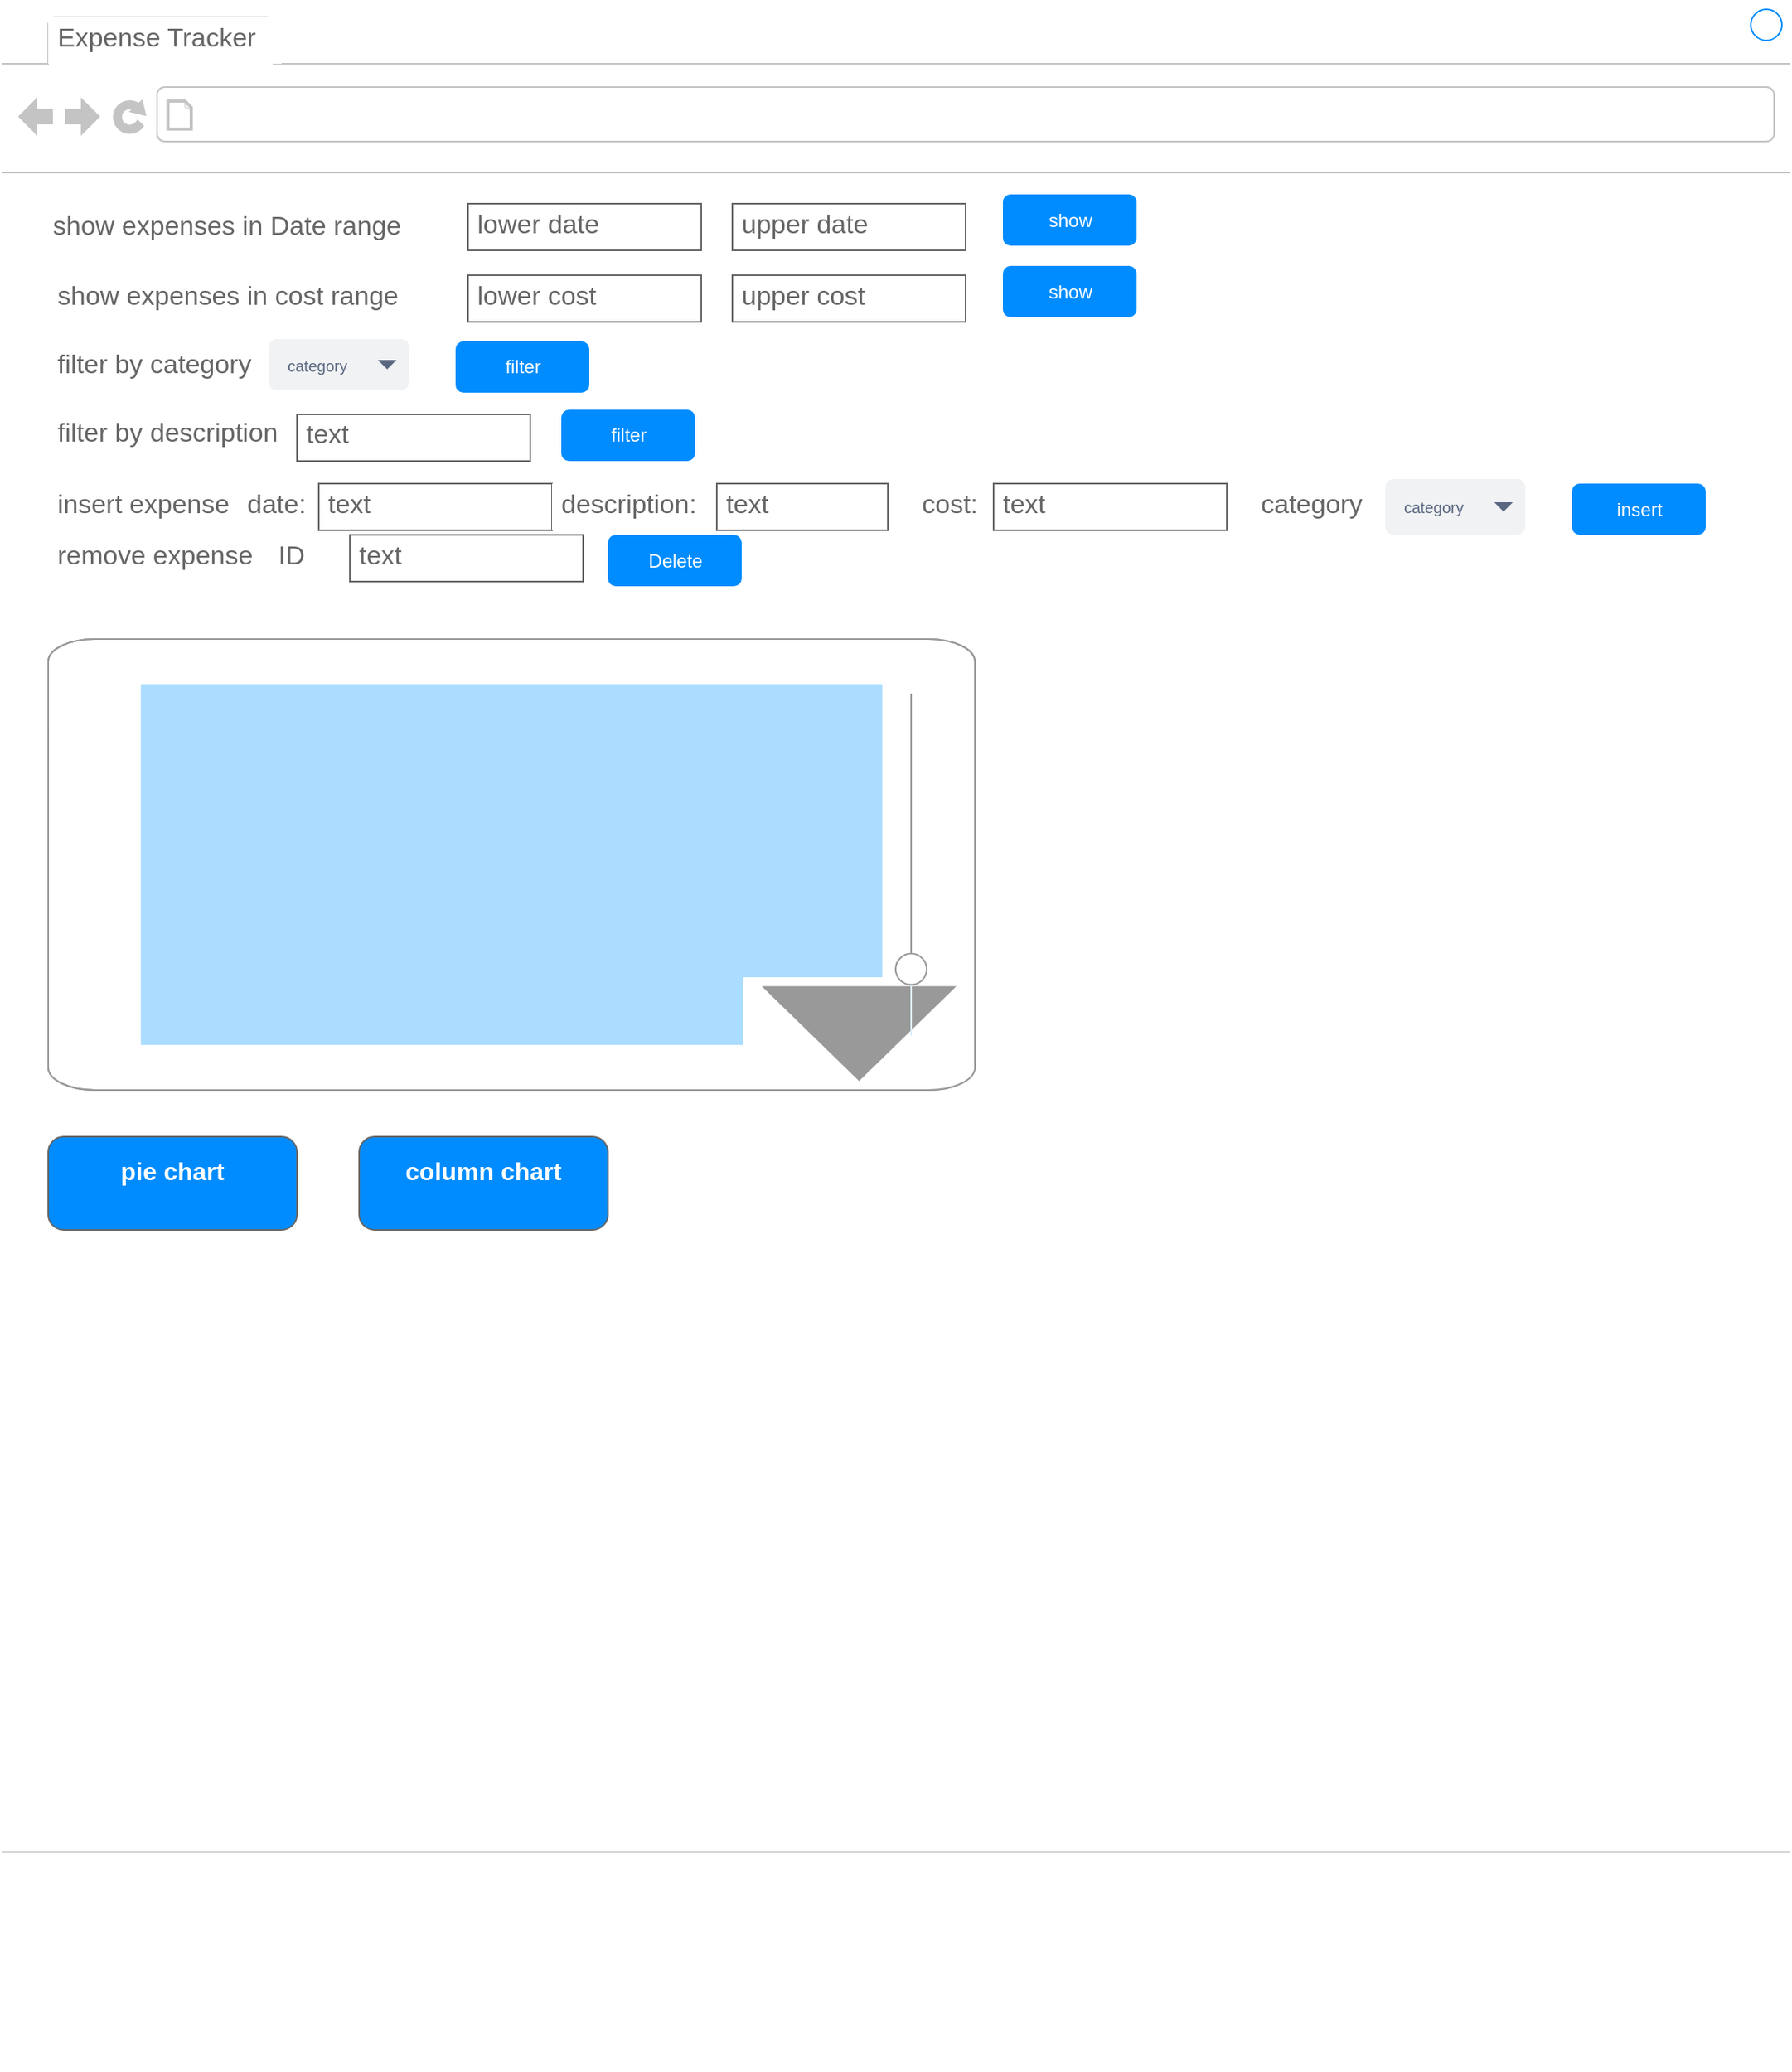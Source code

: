 <mxfile version="24.7.10">
  <diagram id="piDafpqhtRUU5qUU-vj8" name="Page-1">
    <mxGraphModel dx="1313" dy="706" grid="1" gridSize="10" guides="1" tooltips="1" connect="1" arrows="1" fold="1" page="1" pageScale="1" pageWidth="827" pageHeight="1169" math="0" shadow="0">
      <root>
        <mxCell id="0" />
        <mxCell id="1" parent="0" />
        <mxCell id="8962rQQDY3VNNf6We3Pp-1" value="" style="strokeWidth=1;shadow=0;dashed=0;align=center;html=1;shape=mxgraph.mockup.containers.browserWindow;rSize=0;strokeColor2=#008cff;strokeColor3=#c4c4c4;mainText=,;recursiveResize=0;strokeColor=#FFFFFF;fontColor=#FFFFFF;" parent="1" vertex="1">
          <mxGeometry x="10" y="10" width="1150" height="1330" as="geometry" />
        </mxCell>
        <mxCell id="8962rQQDY3VNNf6We3Pp-8" value="category" style="rounded=1;fillColor=#F1F2F4;strokeColor=none;html=1;fontColor=#596780;align=left;fontSize=10;spacingLeft=10" parent="8962rQQDY3VNNf6We3Pp-1" vertex="1">
          <mxGeometry x="172" y="217" width="90" height="33" as="geometry" />
        </mxCell>
        <mxCell id="8962rQQDY3VNNf6We3Pp-9" value="" style="shape=triangle;direction=south;fillColor=#596780;strokeColor=none;html=1" parent="8962rQQDY3VNNf6We3Pp-8" vertex="1">
          <mxGeometry x="1" y="0.5" width="12" height="6" relative="1" as="geometry">
            <mxPoint x="-20" y="-3" as="offset" />
          </mxGeometry>
        </mxCell>
        <mxCell id="8962rQQDY3VNNf6We3Pp-10" value="category" style="rounded=1;fillColor=#F1F2F4;strokeColor=none;html=1;fontColor=#596780;align=left;fontSize=10;spacingLeft=10" parent="8962rQQDY3VNNf6We3Pp-1" vertex="1">
          <mxGeometry x="890" y="307" width="90" height="36" as="geometry" />
        </mxCell>
        <mxCell id="8962rQQDY3VNNf6We3Pp-11" value="" style="shape=triangle;direction=south;fillColor=#596780;strokeColor=none;html=1" parent="8962rQQDY3VNNf6We3Pp-10" vertex="1">
          <mxGeometry x="1" y="0.5" width="12" height="6" relative="1" as="geometry">
            <mxPoint x="-20" y="-3" as="offset" />
          </mxGeometry>
        </mxCell>
        <mxCell id="8962rQQDY3VNNf6We3Pp-27" value="" style="strokeWidth=1;shadow=0;dashed=0;align=center;html=1;shape=mxgraph.mockup.buttons.multiButton;fillColor=#008cff;strokeColor=#666666;mainText=;subText=;fontSize=13;fontColor=#0066CC;" parent="8962rQQDY3VNNf6We3Pp-1" vertex="1">
          <mxGeometry x="30" y="730" width="160" height="60" as="geometry" />
        </mxCell>
        <mxCell id="8962rQQDY3VNNf6We3Pp-28" value="pie chart" style="strokeWidth=1;shadow=0;dashed=0;align=center;html=1;shape=mxgraph.mockup.anchor;fontSize=16;fontColor=#ffffff;fontStyle=1;whiteSpace=wrap;" parent="8962rQQDY3VNNf6We3Pp-27" vertex="1">
          <mxGeometry y="9.6" width="160" height="24" as="geometry" />
        </mxCell>
        <mxCell id="8962rQQDY3VNNf6We3Pp-29" value="" style="strokeWidth=1;shadow=0;dashed=0;align=center;html=1;shape=mxgraph.mockup.anchor;fontSize=12;fontColor=#ffffff;fontStyle=1;whiteSpace=wrap;" parent="8962rQQDY3VNNf6We3Pp-27" vertex="1">
          <mxGeometry y="36" width="160" height="12" as="geometry" />
        </mxCell>
        <mxCell id="8962rQQDY3VNNf6We3Pp-35" value="" style="verticalLabelPosition=bottom;shadow=0;dashed=0;align=center;html=1;verticalAlign=top;strokeWidth=1;shape=mxgraph.mockup.markup.line;strokeColor=#999999;fillColor=#008CFF;fontSize=13;fontColor=#0066CC;" parent="8962rQQDY3VNNf6We3Pp-1" vertex="1">
          <mxGeometry y="1180" width="1150" height="20" as="geometry" />
        </mxCell>
        <mxCell id="JA1EeesKJ66g0jXqf918-3" value="lower date" style="strokeWidth=1;shadow=0;dashed=0;align=center;html=1;shape=mxgraph.mockup.text.textBox;fontColor=#666666;align=left;fontSize=17;spacingLeft=4;spacingTop=-3;whiteSpace=wrap;strokeColor=#666666;mainText=" vertex="1" parent="8962rQQDY3VNNf6We3Pp-1">
          <mxGeometry x="300" y="130" width="150" height="30" as="geometry" />
        </mxCell>
        <mxCell id="JA1EeesKJ66g0jXqf918-4" value="upper date" style="strokeWidth=1;shadow=0;dashed=0;align=center;html=1;shape=mxgraph.mockup.text.textBox;fontColor=#666666;align=left;fontSize=17;spacingLeft=4;spacingTop=-3;whiteSpace=wrap;strokeColor=#666666;mainText=" vertex="1" parent="8962rQQDY3VNNf6We3Pp-1">
          <mxGeometry x="470" y="130" width="150" height="30" as="geometry" />
        </mxCell>
        <mxCell id="8962rQQDY3VNNf6We3Pp-14" value="show" style="rounded=1;align=center;strokeColor=none;html=1;fontColor=#ffffff;fontSize=12;fillColor=#008CFF;" parent="8962rQQDY3VNNf6We3Pp-1" vertex="1">
          <mxGeometry x="644" y="124" width="86" height="33" as="geometry" />
        </mxCell>
        <mxCell id="JA1EeesKJ66g0jXqf918-6" value="" style="verticalLabelPosition=bottom;shadow=0;dashed=0;align=center;html=1;verticalAlign=top;strokeWidth=1;shape=mxgraph.mockup.forms.colorPicker;chosenColor=#aaddff;" vertex="1" parent="8962rQQDY3VNNf6We3Pp-1">
          <mxGeometry x="30" y="410" width="596" height="290" as="geometry" />
        </mxCell>
        <mxCell id="JA1EeesKJ66g0jXqf918-8" value="" style="verticalLabelPosition=bottom;shadow=0;dashed=0;align=center;html=1;verticalAlign=top;strokeWidth=1;shape=mxgraph.mockup.forms.horSlider;strokeColor=#999999;sliderStyle=basic;sliderPos=17.955;handleStyle=circle;fillColor2=#ddeeff;direction=north;" vertex="1" parent="8962rQQDY3VNNf6We3Pp-1">
          <mxGeometry x="570" y="445" width="30" height="220" as="geometry" />
        </mxCell>
        <mxCell id="JA1EeesKJ66g0jXqf918-9" value="show expenses in cost range" style="strokeWidth=1;shadow=0;dashed=0;align=center;html=1;shape=mxgraph.mockup.text.textBox;fontColor=#666666;align=left;fontSize=17;spacingLeft=4;spacingTop=-3;whiteSpace=wrap;strokeColor=none;mainText=" vertex="1" parent="8962rQQDY3VNNf6We3Pp-1">
          <mxGeometry x="30" y="176" width="250" height="30" as="geometry" />
        </mxCell>
        <mxCell id="JA1EeesKJ66g0jXqf918-10" value="lower cost" style="strokeWidth=1;shadow=0;dashed=0;align=center;html=1;shape=mxgraph.mockup.text.textBox;fontColor=#666666;align=left;fontSize=17;spacingLeft=4;spacingTop=-3;whiteSpace=wrap;strokeColor=#666666;mainText=" vertex="1" parent="8962rQQDY3VNNf6We3Pp-1">
          <mxGeometry x="300" y="176" width="150" height="30" as="geometry" />
        </mxCell>
        <mxCell id="JA1EeesKJ66g0jXqf918-11" value="upper cost" style="strokeWidth=1;shadow=0;dashed=0;align=center;html=1;shape=mxgraph.mockup.text.textBox;fontColor=#666666;align=left;fontSize=17;spacingLeft=4;spacingTop=-3;whiteSpace=wrap;strokeColor=#666666;mainText=" vertex="1" parent="8962rQQDY3VNNf6We3Pp-1">
          <mxGeometry x="470" y="176" width="150" height="30" as="geometry" />
        </mxCell>
        <mxCell id="JA1EeesKJ66g0jXqf918-12" value="show" style="rounded=1;align=center;strokeColor=none;html=1;fontColor=#ffffff;fontSize=12;fillColor=#008CFF;" vertex="1" parent="8962rQQDY3VNNf6We3Pp-1">
          <mxGeometry x="644" y="170" width="86" height="33" as="geometry" />
        </mxCell>
        <mxCell id="JA1EeesKJ66g0jXqf918-13" value="filter by category" style="strokeWidth=1;shadow=0;dashed=0;align=center;html=1;shape=mxgraph.mockup.text.textBox;fontColor=#666666;align=left;fontSize=17;spacingLeft=4;spacingTop=-3;whiteSpace=wrap;strokeColor=none;mainText=" vertex="1" parent="8962rQQDY3VNNf6We3Pp-1">
          <mxGeometry x="30" y="220" width="140" height="30" as="geometry" />
        </mxCell>
        <mxCell id="JA1EeesKJ66g0jXqf918-14" value="filter" style="rounded=1;align=center;strokeColor=none;html=1;fontColor=#ffffff;fontSize=12;fillColor=#008CFF;" vertex="1" parent="8962rQQDY3VNNf6We3Pp-1">
          <mxGeometry x="292" y="218.5" width="86" height="33" as="geometry" />
        </mxCell>
        <mxCell id="JA1EeesKJ66g0jXqf918-15" value="filter by description" style="strokeWidth=1;shadow=0;dashed=0;align=center;html=1;shape=mxgraph.mockup.text.textBox;fontColor=#666666;align=left;fontSize=17;spacingLeft=4;spacingTop=-3;whiteSpace=wrap;strokeColor=none;mainText=" vertex="1" parent="8962rQQDY3VNNf6We3Pp-1">
          <mxGeometry x="30" y="264" width="160" height="30" as="geometry" />
        </mxCell>
        <mxCell id="JA1EeesKJ66g0jXqf918-16" value="text" style="strokeWidth=1;shadow=0;dashed=0;align=center;html=1;shape=mxgraph.mockup.text.textBox;fontColor=#666666;align=left;fontSize=17;spacingLeft=4;spacingTop=-3;whiteSpace=wrap;strokeColor=#666666;mainText=" vertex="1" parent="8962rQQDY3VNNf6We3Pp-1">
          <mxGeometry x="190" y="265.5" width="150" height="30" as="geometry" />
        </mxCell>
        <mxCell id="JA1EeesKJ66g0jXqf918-17" value="filter" style="rounded=1;align=center;strokeColor=none;html=1;fontColor=#ffffff;fontSize=12;fillColor=#008CFF;" vertex="1" parent="8962rQQDY3VNNf6We3Pp-1">
          <mxGeometry x="360" y="262.5" width="86" height="33" as="geometry" />
        </mxCell>
        <mxCell id="JA1EeesKJ66g0jXqf918-18" value="insert expense" style="strokeWidth=1;shadow=0;dashed=0;align=center;html=1;shape=mxgraph.mockup.text.textBox;fontColor=#666666;align=left;fontSize=17;spacingLeft=4;spacingTop=-3;whiteSpace=wrap;strokeColor=none;mainText=" vertex="1" parent="8962rQQDY3VNNf6We3Pp-1">
          <mxGeometry x="30" y="310" width="130" height="30" as="geometry" />
        </mxCell>
        <mxCell id="JA1EeesKJ66g0jXqf918-19" value="&lt;span style=&quot;color: rgb(102, 102, 102); font-size: 17px; text-align: left;&quot;&gt;show expenses in Date range&lt;/span&gt;" style="text;html=1;align=center;verticalAlign=middle;whiteSpace=wrap;rounded=0;" vertex="1" parent="8962rQQDY3VNNf6We3Pp-1">
          <mxGeometry x="20" y="130" width="250" height="30" as="geometry" />
        </mxCell>
        <mxCell id="JA1EeesKJ66g0jXqf918-20" value="date:" style="strokeWidth=1;shadow=0;dashed=0;align=center;html=1;shape=mxgraph.mockup.text.textBox;fontColor=#666666;align=left;fontSize=17;spacingLeft=4;spacingTop=-3;whiteSpace=wrap;strokeColor=none;mainText=" vertex="1" parent="8962rQQDY3VNNf6We3Pp-1">
          <mxGeometry x="152" y="310" width="130" height="30" as="geometry" />
        </mxCell>
        <mxCell id="JA1EeesKJ66g0jXqf918-21" value="text" style="strokeWidth=1;shadow=0;dashed=0;align=center;html=1;shape=mxgraph.mockup.text.textBox;fontColor=#666666;align=left;fontSize=17;spacingLeft=4;spacingTop=-3;whiteSpace=wrap;strokeColor=#666666;mainText=" vertex="1" parent="8962rQQDY3VNNf6We3Pp-1">
          <mxGeometry x="204" y="310" width="150" height="30" as="geometry" />
        </mxCell>
        <mxCell id="JA1EeesKJ66g0jXqf918-24" value="description:" style="strokeWidth=1;shadow=0;dashed=0;align=center;html=1;shape=mxgraph.mockup.text.textBox;fontColor=#666666;align=left;fontSize=17;spacingLeft=4;spacingTop=-3;whiteSpace=wrap;strokeColor=none;mainText=" vertex="1" parent="8962rQQDY3VNNf6We3Pp-1">
          <mxGeometry x="354" y="310" width="130" height="30" as="geometry" />
        </mxCell>
        <mxCell id="JA1EeesKJ66g0jXqf918-25" value="text" style="strokeWidth=1;shadow=0;dashed=0;align=center;html=1;shape=mxgraph.mockup.text.textBox;fontColor=#666666;align=left;fontSize=17;spacingLeft=4;spacingTop=-3;whiteSpace=wrap;strokeColor=#666666;mainText=" vertex="1" parent="8962rQQDY3VNNf6We3Pp-1">
          <mxGeometry x="460" y="310" width="110" height="30" as="geometry" />
        </mxCell>
        <mxCell id="JA1EeesKJ66g0jXqf918-26" value="cost:" style="strokeWidth=1;shadow=0;dashed=0;align=center;html=1;shape=mxgraph.mockup.text.textBox;fontColor=#666666;align=left;fontSize=17;spacingLeft=4;spacingTop=-3;whiteSpace=wrap;strokeColor=none;mainText=" vertex="1" parent="8962rQQDY3VNNf6We3Pp-1">
          <mxGeometry x="586" y="310" width="130" height="30" as="geometry" />
        </mxCell>
        <mxCell id="JA1EeesKJ66g0jXqf918-27" value="text" style="strokeWidth=1;shadow=0;dashed=0;align=center;html=1;shape=mxgraph.mockup.text.textBox;fontColor=#666666;align=left;fontSize=17;spacingLeft=4;spacingTop=-3;whiteSpace=wrap;strokeColor=#666666;mainText=" vertex="1" parent="8962rQQDY3VNNf6We3Pp-1">
          <mxGeometry x="638" y="310" width="150" height="30" as="geometry" />
        </mxCell>
        <mxCell id="JA1EeesKJ66g0jXqf918-28" value="category" style="strokeWidth=1;shadow=0;dashed=0;align=center;html=1;shape=mxgraph.mockup.text.textBox;fontColor=#666666;align=left;fontSize=17;spacingLeft=4;spacingTop=-3;whiteSpace=wrap;strokeColor=none;mainText=" vertex="1" parent="8962rQQDY3VNNf6We3Pp-1">
          <mxGeometry x="804" y="310" width="86" height="30" as="geometry" />
        </mxCell>
        <mxCell id="JA1EeesKJ66g0jXqf918-30" value="insert" style="rounded=1;align=center;strokeColor=none;html=1;fontColor=#ffffff;fontSize=12;fillColor=#008CFF;" vertex="1" parent="8962rQQDY3VNNf6We3Pp-1">
          <mxGeometry x="1010" y="310" width="86" height="33" as="geometry" />
        </mxCell>
        <mxCell id="JA1EeesKJ66g0jXqf918-31" value="remove expense" style="strokeWidth=1;shadow=0;dashed=0;align=center;html=1;shape=mxgraph.mockup.text.textBox;fontColor=#666666;align=left;fontSize=17;spacingLeft=4;spacingTop=-3;whiteSpace=wrap;strokeColor=none;mainText=" vertex="1" parent="8962rQQDY3VNNf6We3Pp-1">
          <mxGeometry x="30" y="343" width="140" height="30" as="geometry" />
        </mxCell>
        <mxCell id="JA1EeesKJ66g0jXqf918-32" value="ID" style="strokeWidth=1;shadow=0;dashed=0;align=center;html=1;shape=mxgraph.mockup.text.textBox;fontColor=#666666;align=left;fontSize=17;spacingLeft=4;spacingTop=-3;whiteSpace=wrap;strokeColor=none;mainText=" vertex="1" parent="8962rQQDY3VNNf6We3Pp-1">
          <mxGeometry x="172" y="343" width="130" height="30" as="geometry" />
        </mxCell>
        <mxCell id="JA1EeesKJ66g0jXqf918-33" value="text" style="strokeWidth=1;shadow=0;dashed=0;align=center;html=1;shape=mxgraph.mockup.text.textBox;fontColor=#666666;align=left;fontSize=17;spacingLeft=4;spacingTop=-3;whiteSpace=wrap;strokeColor=#666666;mainText=" vertex="1" parent="8962rQQDY3VNNf6We3Pp-1">
          <mxGeometry x="224" y="343" width="150" height="30" as="geometry" />
        </mxCell>
        <mxCell id="JA1EeesKJ66g0jXqf918-34" value="Delete" style="rounded=1;align=center;strokeColor=none;html=1;fontColor=#ffffff;fontSize=12;fillColor=#008CFF;" vertex="1" parent="8962rQQDY3VNNf6We3Pp-1">
          <mxGeometry x="390" y="343" width="86" height="33" as="geometry" />
        </mxCell>
        <mxCell id="JA1EeesKJ66g0jXqf918-35" value="" style="strokeWidth=1;shadow=0;dashed=0;align=center;html=1;shape=mxgraph.mockup.buttons.multiButton;fillColor=#008cff;strokeColor=#666666;mainText=;subText=;fontSize=13;fontColor=#0066CC;" vertex="1" parent="8962rQQDY3VNNf6We3Pp-1">
          <mxGeometry x="230" y="730" width="160" height="60" as="geometry" />
        </mxCell>
        <mxCell id="JA1EeesKJ66g0jXqf918-36" value="column chart" style="strokeWidth=1;shadow=0;dashed=0;align=center;html=1;shape=mxgraph.mockup.anchor;fontSize=16;fontColor=#ffffff;fontStyle=1;whiteSpace=wrap;" vertex="1" parent="JA1EeesKJ66g0jXqf918-35">
          <mxGeometry y="9.6" width="160" height="24" as="geometry" />
        </mxCell>
        <mxCell id="JA1EeesKJ66g0jXqf918-37" value="" style="strokeWidth=1;shadow=0;dashed=0;align=center;html=1;shape=mxgraph.mockup.anchor;fontSize=12;fontColor=#ffffff;fontStyle=1;whiteSpace=wrap;" vertex="1" parent="JA1EeesKJ66g0jXqf918-35">
          <mxGeometry y="36" width="160" height="12" as="geometry" />
        </mxCell>
        <mxCell id="JA1EeesKJ66g0jXqf918-38" value="Expense Tracker" style="strokeWidth=1;shadow=0;dashed=0;align=center;html=1;shape=mxgraph.mockup.text.textBox;fontColor=#666666;align=left;fontSize=17;spacingLeft=4;spacingTop=-3;whiteSpace=wrap;strokeColor=none;mainText=" vertex="1" parent="8962rQQDY3VNNf6We3Pp-1">
          <mxGeometry x="30" y="10" width="150" height="30" as="geometry" />
        </mxCell>
      </root>
    </mxGraphModel>
  </diagram>
</mxfile>
